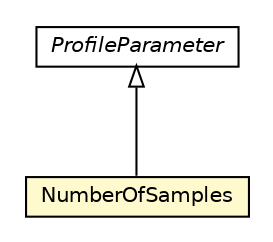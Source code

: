 #!/usr/local/bin/dot
#
# Class diagram 
# Generated by UMLGraph version R5_6-24-gf6e263 (http://www.umlgraph.org/)
#

digraph G {
	edge [fontname="Helvetica",fontsize=10,labelfontname="Helvetica",labelfontsize=10];
	node [fontname="Helvetica",fontsize=10,shape=plaintext];
	nodesep=0.25;
	ranksep=0.5;
	// org.universAAL.middleware.service.owls.profile.ProfileParameter
	c5953499 [label=<<table title="org.universAAL.middleware.service.owls.profile.ProfileParameter" border="0" cellborder="1" cellspacing="0" cellpadding="2" port="p" href="./ProfileParameter.html">
		<tr><td><table border="0" cellspacing="0" cellpadding="1">
<tr><td align="center" balign="center"><font face="Helvetica-Oblique"> ProfileParameter </font></td></tr>
		</table></td></tr>
		</table>>, URL="./ProfileParameter.html", fontname="Helvetica", fontcolor="black", fontsize=10.0];
	// org.universAAL.middleware.service.owls.profile.NumberOfSamples
	c5953504 [label=<<table title="org.universAAL.middleware.service.owls.profile.NumberOfSamples" border="0" cellborder="1" cellspacing="0" cellpadding="2" port="p" bgcolor="lemonChiffon" href="./NumberOfSamples.html">
		<tr><td><table border="0" cellspacing="0" cellpadding="1">
<tr><td align="center" balign="center"> NumberOfSamples </td></tr>
		</table></td></tr>
		</table>>, URL="./NumberOfSamples.html", fontname="Helvetica", fontcolor="black", fontsize=10.0];
	//org.universAAL.middleware.service.owls.profile.NumberOfSamples extends org.universAAL.middleware.service.owls.profile.ProfileParameter
	c5953499:p -> c5953504:p [dir=back,arrowtail=empty];
}

